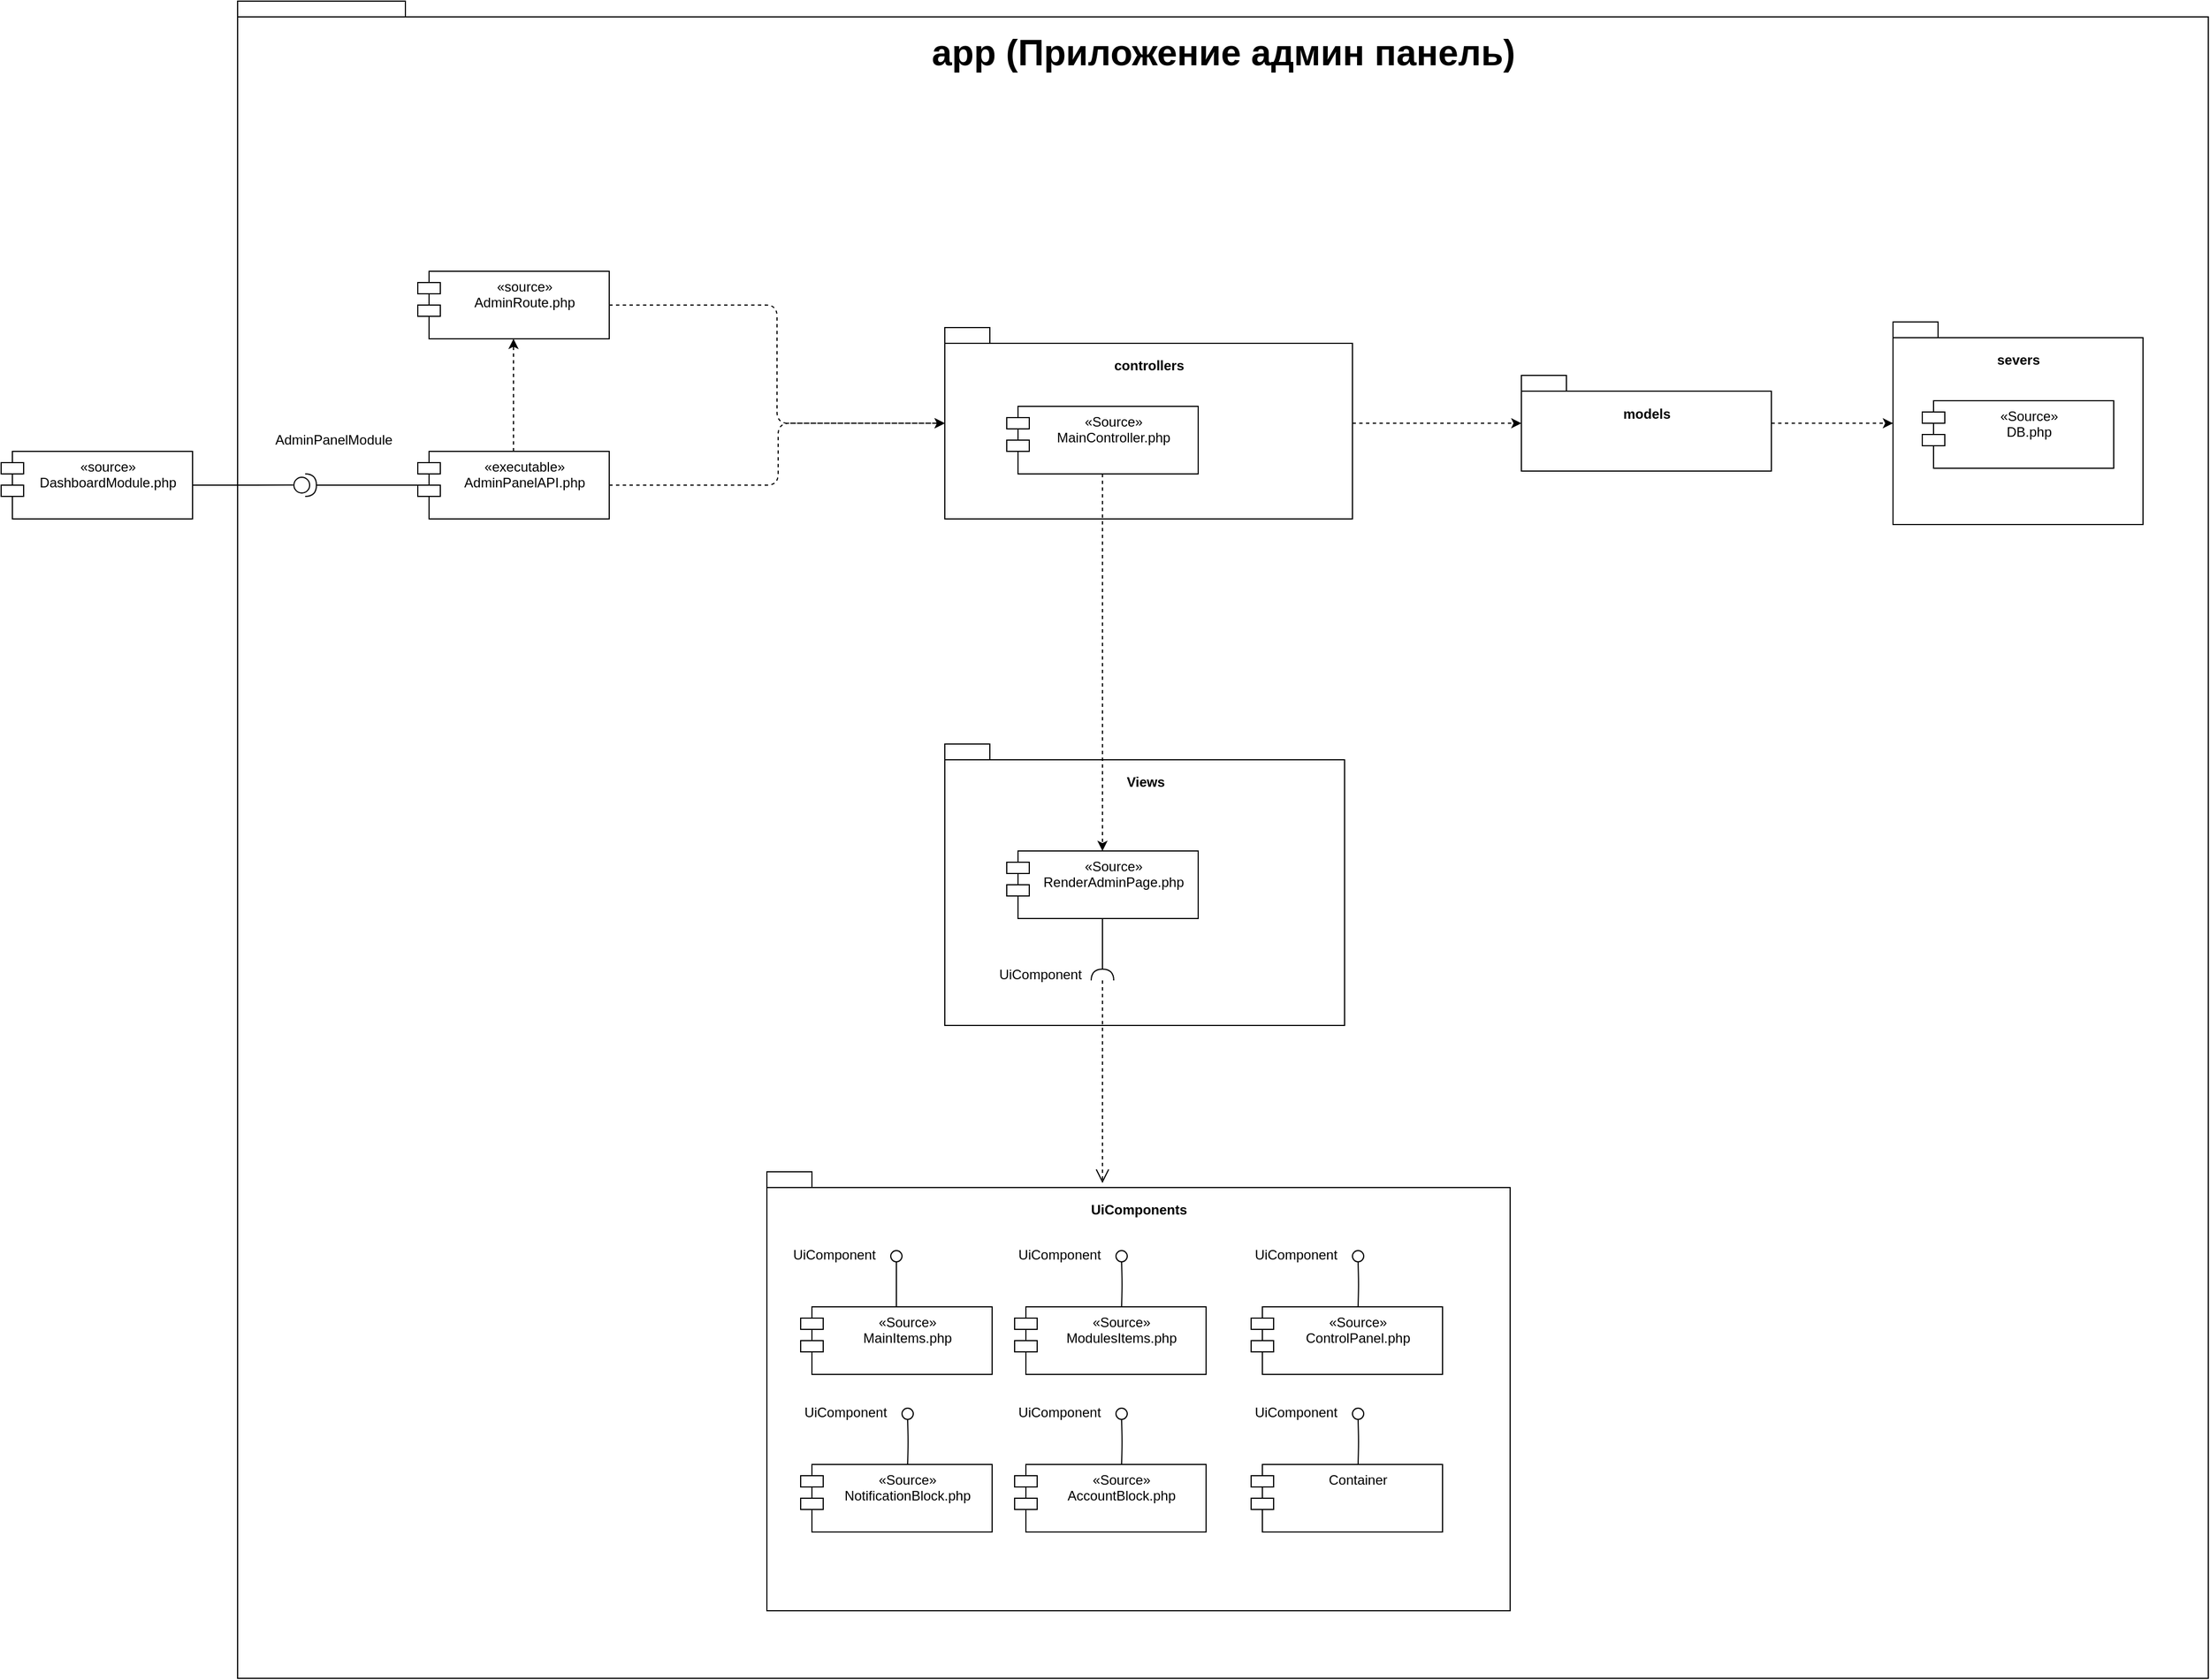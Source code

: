 <mxfile>
    <diagram name="Страница 1" id="XqwJs3OHlsFWiFqLp2U1">
        <mxGraphModel dx="2643" dy="2860" grid="1" gridSize="10" guides="1" tooltips="1" connect="1" arrows="1" fold="1" page="1" pageScale="1" pageWidth="850" pageHeight="1100" math="0" shadow="0">
            <root>
                <mxCell id="0"/>
                <mxCell id="1" parent="0"/>
                <mxCell id="221" value="app (Приложение админ панель)" style="shape=folder;fontStyle=1;spacingTop=20;tabWidth=40;tabHeight=14;tabPosition=left;html=1;fontSize=32;verticalAlign=top;" vertex="1" parent="1">
                    <mxGeometry x="-380" y="-500" width="1750" height="1490" as="geometry"/>
                </mxCell>
                <mxCell id="201" style="edgeStyle=orthogonalEdgeStyle;rounded=1;html=1;dashed=1;" edge="1" parent="1" source="187" target="198">
                    <mxGeometry relative="1" as="geometry"/>
                </mxCell>
                <mxCell id="187" value="controllers" style="shape=folder;fontStyle=1;spacingTop=20;tabWidth=40;tabHeight=14;tabPosition=left;html=1;verticalAlign=top;" vertex="1" parent="1">
                    <mxGeometry x="248" y="-210" width="362" height="170" as="geometry"/>
                </mxCell>
                <mxCell id="86" value="" style="group" parent="1" vertex="1" connectable="0">
                    <mxGeometry x="248" y="160" width="355" height="250" as="geometry"/>
                </mxCell>
                <mxCell id="59" value="Views" style="shape=folder;fontStyle=1;spacingTop=20;tabWidth=40;tabHeight=14;tabPosition=left;html=1;fontColor=default;verticalAlign=top;" parent="86" vertex="1">
                    <mxGeometry width="355" height="250" as="geometry"/>
                </mxCell>
                <mxCell id="4" value="«Source»&#10;RenderAdminPage.php" style="shape=module;align=left;spacingLeft=20;align=center;verticalAlign=top;" parent="86" vertex="1">
                    <mxGeometry x="55" y="95" width="170" height="60" as="geometry"/>
                </mxCell>
                <mxCell id="5" value="" style="rounded=0;orthogonalLoop=1;jettySize=auto;html=1;endArrow=none;endFill=0;sketch=0;sourcePerimeterSpacing=0;targetPerimeterSpacing=0;" parent="86" source="4" target="51" edge="1">
                    <mxGeometry relative="1" as="geometry">
                        <mxPoint x="130" y="290" as="sourcePoint"/>
                        <mxPoint x="140" y="267.5" as="targetPoint"/>
                    </mxGeometry>
                </mxCell>
                <mxCell id="11" value="UiComponent" style="text;html=1;strokeColor=none;fillColor=none;align=center;verticalAlign=middle;whiteSpace=wrap;rounded=0;" parent="86" vertex="1">
                    <mxGeometry x="45" y="198.75" width="80" height="12.5" as="geometry"/>
                </mxCell>
                <mxCell id="51" value="" style="shape=requiredInterface;html=1;verticalLabelPosition=bottom;sketch=0;rotation=-90;fontColor=default;" parent="86" vertex="1">
                    <mxGeometry x="135" y="195" width="10" height="20" as="geometry"/>
                </mxCell>
                <mxCell id="107" style="edgeStyle=orthogonalEdgeStyle;rounded=1;jumpStyle=none;html=1;dashed=1;strokeWidth=1;fontSize=12;fontColor=default;startArrow=none;startFill=0;endArrow=open;endFill=0;endSize=10;" parent="1" source="51" edge="1">
                    <mxGeometry relative="1" as="geometry">
                        <mxPoint x="388" y="550" as="targetPoint"/>
                    </mxGeometry>
                </mxCell>
                <mxCell id="197" style="edgeStyle=orthogonalEdgeStyle;rounded=1;html=1;dashed=1;" edge="1" parent="1" source="163" target="187">
                    <mxGeometry relative="1" as="geometry"/>
                </mxCell>
                <mxCell id="163" value="«source»&#10;AdminRoute.php" style="shape=module;align=left;spacingLeft=20;align=center;verticalAlign=top;" vertex="1" parent="1">
                    <mxGeometry x="-220" y="-260" width="170" height="60" as="geometry"/>
                </mxCell>
                <mxCell id="177" style="edgeStyle=orthogonalEdgeStyle;rounded=1;html=1;dashed=1;" edge="1" parent="1" source="168" target="163">
                    <mxGeometry relative="1" as="geometry"/>
                </mxCell>
                <mxCell id="200" style="edgeStyle=orthogonalEdgeStyle;rounded=1;html=1;dashed=1;" edge="1" parent="1" source="168" target="187">
                    <mxGeometry relative="1" as="geometry">
                        <Array as="points">
                            <mxPoint x="100" y="-70"/>
                            <mxPoint x="100" y="-125"/>
                        </Array>
                    </mxGeometry>
                </mxCell>
                <mxCell id="168" value="«executable»&#10;AdminPanelAPI.php" style="shape=module;align=left;spacingLeft=20;align=center;verticalAlign=top;" vertex="1" parent="1">
                    <mxGeometry x="-220" y="-100" width="170" height="60" as="geometry"/>
                </mxCell>
                <mxCell id="173" value="AdminPanelModule" style="text;html=1;align=center;verticalAlign=middle;resizable=0;points=[];autosize=1;strokeColor=none;fillColor=none;" vertex="1" parent="1">
                    <mxGeometry x="-360" y="-125" width="130" height="30" as="geometry"/>
                </mxCell>
                <mxCell id="137" style="edgeStyle=orthogonalEdgeStyle;rounded=1;jumpStyle=none;html=1;strokeWidth=1;fontColor=default;startArrow=none;startFill=0;endArrow=none;endFill=0;endSize=10;exitX=1;exitY=0.5;exitDx=0;exitDy=0;entryX=-0.031;entryY=0.495;entryDx=0;entryDy=0;entryPerimeter=0;" edge="1" parent="1" source="138" target="218">
                    <mxGeometry relative="1" as="geometry">
                        <mxPoint x="-505" y="-110" as="sourcePoint"/>
                        <mxPoint x="-370" y="-70" as="targetPoint"/>
                        <Array as="points"/>
                    </mxGeometry>
                </mxCell>
                <mxCell id="138" value="«source»&#10;DashboardModule.php" style="shape=module;align=left;spacingLeft=20;align=center;verticalAlign=top;" vertex="1" parent="1">
                    <mxGeometry x="-590" y="-100" width="170" height="60" as="geometry"/>
                </mxCell>
                <mxCell id="185" style="edgeStyle=orthogonalEdgeStyle;rounded=1;html=1;dashed=1;" edge="1" parent="1" source="178" target="4">
                    <mxGeometry relative="1" as="geometry"/>
                </mxCell>
                <mxCell id="178" value="«Source»&#10;MainController.php" style="shape=module;align=left;spacingLeft=20;align=center;verticalAlign=top;" vertex="1" parent="1">
                    <mxGeometry x="303" y="-140" width="170" height="60" as="geometry"/>
                </mxCell>
                <mxCell id="205" style="edgeStyle=orthogonalEdgeStyle;rounded=1;html=1;dashed=1;" edge="1" parent="1" source="198" target="203">
                    <mxGeometry relative="1" as="geometry"/>
                </mxCell>
                <mxCell id="198" value="models" style="shape=folder;fontStyle=1;spacingTop=20;tabWidth=40;tabHeight=14;tabPosition=left;html=1;verticalAlign=top;" vertex="1" parent="1">
                    <mxGeometry x="760" y="-167.5" width="222" height="85" as="geometry"/>
                </mxCell>
                <mxCell id="203" value="severs" style="shape=folder;fontStyle=1;spacingTop=20;tabWidth=40;tabHeight=14;tabPosition=left;html=1;verticalAlign=top;" vertex="1" parent="1">
                    <mxGeometry x="1090" y="-215" width="222" height="180" as="geometry"/>
                </mxCell>
                <mxCell id="204" value="«Source»&#10;DB.php" style="shape=module;align=left;spacingLeft=20;align=center;verticalAlign=top;" vertex="1" parent="1">
                    <mxGeometry x="1116" y="-145" width="170" height="60" as="geometry"/>
                </mxCell>
                <mxCell id="209" value="" style="group" vertex="1" connectable="0" parent="1">
                    <mxGeometry x="90" y="540" width="660" height="390" as="geometry"/>
                </mxCell>
                <mxCell id="49" value="UiComponents" style="shape=folder;fontStyle=1;spacingTop=20;tabWidth=40;tabHeight=14;tabPosition=left;align=center;spacing=2;fontColor=default;html=1;verticalAlign=top;movable=0;resizable=0;rotatable=0;deletable=0;editable=0;connectable=0;" parent="209" vertex="1">
                    <mxGeometry width="660" height="390" as="geometry"/>
                </mxCell>
                <mxCell id="53" value="«Source»&#10;MainItems.php" style="shape=module;align=left;spacingLeft=20;align=center;verticalAlign=top;" parent="209" vertex="1">
                    <mxGeometry x="30" y="120" width="170" height="60" as="geometry"/>
                </mxCell>
                <mxCell id="54" value="«Source»&#10;ModulesItems.php" style="shape=module;align=left;spacingLeft=20;align=center;verticalAlign=top;" parent="209" vertex="1">
                    <mxGeometry x="220" y="120" width="170" height="60" as="geometry"/>
                </mxCell>
                <mxCell id="55" value="«Source»&#10;ControlPanel.php" style="shape=module;align=left;spacingLeft=20;align=center;verticalAlign=top;" parent="209" vertex="1">
                    <mxGeometry x="430" y="120" width="170" height="60" as="geometry"/>
                </mxCell>
                <mxCell id="56" value="«Source»&#10;NotificationBlock.php" style="shape=module;align=left;spacingLeft=20;align=center;verticalAlign=top;" parent="209" vertex="1">
                    <mxGeometry x="30" y="260" width="170" height="60" as="geometry"/>
                </mxCell>
                <mxCell id="57" value="«Source»&#10;AccountBlock.php" style="shape=module;align=left;spacingLeft=20;align=center;verticalAlign=top;" parent="209" vertex="1">
                    <mxGeometry x="220" y="260" width="170" height="60" as="geometry"/>
                </mxCell>
                <mxCell id="58" value="Container" style="shape=module;align=left;spacingLeft=20;align=center;verticalAlign=top;" parent="209" vertex="1">
                    <mxGeometry x="430" y="260" width="170" height="60" as="geometry"/>
                </mxCell>
                <mxCell id="82" value="" style="ellipse;whiteSpace=wrap;html=1;align=center;aspect=fixed;resizable=0;points=[];outlineConnect=0;sketch=0;strokeWidth=1;fontSize=12;" parent="209" vertex="1">
                    <mxGeometry x="110" y="70" width="10" height="10" as="geometry"/>
                </mxCell>
                <mxCell id="83" style="edgeStyle=orthogonalEdgeStyle;rounded=1;jumpStyle=none;html=1;strokeWidth=1;fontColor=default;startArrow=none;startFill=0;endArrow=none;endFill=0;endSize=10;" parent="209" source="53" target="82" edge="1">
                    <mxGeometry relative="1" as="geometry">
                        <mxPoint x="115" y="72.5" as="sourcePoint"/>
                    </mxGeometry>
                </mxCell>
                <mxCell id="85" value="UiComponent" style="text;html=1;strokeColor=none;fillColor=none;align=center;verticalAlign=middle;whiteSpace=wrap;rounded=0;" parent="209" vertex="1">
                    <mxGeometry x="20" y="67.5" width="80" height="12.5" as="geometry"/>
                </mxCell>
                <mxCell id="92" value="" style="ellipse;whiteSpace=wrap;html=1;align=center;aspect=fixed;resizable=0;points=[];outlineConnect=0;sketch=0;strokeWidth=1;fontSize=12;" parent="209" vertex="1">
                    <mxGeometry x="310" y="70" width="10" height="10" as="geometry"/>
                </mxCell>
                <mxCell id="93" style="edgeStyle=orthogonalEdgeStyle;rounded=1;jumpStyle=none;html=1;strokeWidth=1;fontColor=default;startArrow=none;startFill=0;endArrow=none;endFill=0;endSize=10;" parent="209" target="92" edge="1">
                    <mxGeometry relative="1" as="geometry">
                        <mxPoint x="315" y="120" as="sourcePoint"/>
                    </mxGeometry>
                </mxCell>
                <mxCell id="94" value="UiComponent" style="text;html=1;strokeColor=none;fillColor=none;align=center;verticalAlign=middle;whiteSpace=wrap;rounded=0;" parent="209" vertex="1">
                    <mxGeometry x="220" y="67.5" width="80" height="12.5" as="geometry"/>
                </mxCell>
                <mxCell id="95" value="" style="ellipse;whiteSpace=wrap;html=1;align=center;aspect=fixed;resizable=0;points=[];outlineConnect=0;sketch=0;strokeWidth=1;fontSize=12;" parent="209" vertex="1">
                    <mxGeometry x="520" y="70" width="10" height="10" as="geometry"/>
                </mxCell>
                <mxCell id="96" style="edgeStyle=orthogonalEdgeStyle;rounded=1;jumpStyle=none;html=1;strokeWidth=1;fontColor=default;startArrow=none;startFill=0;endArrow=none;endFill=0;endSize=10;" parent="209" target="95" edge="1">
                    <mxGeometry relative="1" as="geometry">
                        <mxPoint x="525" y="120" as="sourcePoint"/>
                    </mxGeometry>
                </mxCell>
                <mxCell id="97" value="UiComponent" style="text;html=1;strokeColor=none;fillColor=none;align=center;verticalAlign=middle;whiteSpace=wrap;rounded=0;" parent="209" vertex="1">
                    <mxGeometry x="430" y="67.5" width="80" height="12.5" as="geometry"/>
                </mxCell>
                <mxCell id="98" value="" style="ellipse;whiteSpace=wrap;html=1;align=center;aspect=fixed;resizable=0;points=[];outlineConnect=0;sketch=0;strokeWidth=1;fontSize=12;" parent="209" vertex="1">
                    <mxGeometry x="520" y="210" width="10" height="10" as="geometry"/>
                </mxCell>
                <mxCell id="99" style="edgeStyle=orthogonalEdgeStyle;rounded=1;jumpStyle=none;html=1;strokeWidth=1;fontColor=default;startArrow=none;startFill=0;endArrow=none;endFill=0;endSize=10;" parent="209" target="98" edge="1">
                    <mxGeometry relative="1" as="geometry">
                        <mxPoint x="525" y="260" as="sourcePoint"/>
                    </mxGeometry>
                </mxCell>
                <mxCell id="100" value="UiComponent" style="text;html=1;strokeColor=none;fillColor=none;align=center;verticalAlign=middle;whiteSpace=wrap;rounded=0;" parent="209" vertex="1">
                    <mxGeometry x="430" y="207.5" width="80" height="12.5" as="geometry"/>
                </mxCell>
                <mxCell id="101" value="" style="ellipse;whiteSpace=wrap;html=1;align=center;aspect=fixed;resizable=0;points=[];outlineConnect=0;sketch=0;strokeWidth=1;fontSize=12;" parent="209" vertex="1">
                    <mxGeometry x="310" y="210" width="10" height="10" as="geometry"/>
                </mxCell>
                <mxCell id="102" style="edgeStyle=orthogonalEdgeStyle;rounded=1;jumpStyle=none;html=1;strokeWidth=1;fontColor=default;startArrow=none;startFill=0;endArrow=none;endFill=0;endSize=10;" parent="209" target="101" edge="1">
                    <mxGeometry relative="1" as="geometry">
                        <mxPoint x="315" y="260" as="sourcePoint"/>
                    </mxGeometry>
                </mxCell>
                <mxCell id="103" value="UiComponent" style="text;html=1;strokeColor=none;fillColor=none;align=center;verticalAlign=middle;whiteSpace=wrap;rounded=0;" parent="209" vertex="1">
                    <mxGeometry x="220" y="207.5" width="80" height="12.5" as="geometry"/>
                </mxCell>
                <mxCell id="104" value="" style="ellipse;whiteSpace=wrap;html=1;align=center;aspect=fixed;resizable=0;points=[];outlineConnect=0;sketch=0;strokeWidth=1;fontSize=12;" parent="209" vertex="1">
                    <mxGeometry x="120" y="210" width="10" height="10" as="geometry"/>
                </mxCell>
                <mxCell id="105" style="edgeStyle=orthogonalEdgeStyle;rounded=1;jumpStyle=none;html=1;strokeWidth=1;fontColor=default;startArrow=none;startFill=0;endArrow=none;endFill=0;endSize=10;" parent="209" target="104" edge="1">
                    <mxGeometry relative="1" as="geometry">
                        <mxPoint x="125" y="260" as="sourcePoint"/>
                    </mxGeometry>
                </mxCell>
                <mxCell id="106" value="UiComponent" style="text;html=1;strokeColor=none;fillColor=none;align=center;verticalAlign=middle;whiteSpace=wrap;rounded=0;" parent="209" vertex="1">
                    <mxGeometry x="30" y="207.5" width="80" height="12.5" as="geometry"/>
                </mxCell>
                <mxCell id="218" value="" style="shape=providedRequiredInterface;html=1;verticalLabelPosition=bottom;sketch=0;movable=1;resizable=1;rotatable=1;deletable=1;editable=1;connectable=1;fontSize=32;" vertex="1" parent="1">
                    <mxGeometry x="-330" y="-80" width="20" height="20" as="geometry"/>
                </mxCell>
                <mxCell id="220" style="edgeStyle=orthogonalEdgeStyle;rounded=1;jumpStyle=none;html=1;strokeWidth=1;fontColor=default;startArrow=none;startFill=0;endArrow=none;endFill=0;endSize=10;exitX=1;exitY=0.5;exitDx=0;exitDy=0;exitPerimeter=0;" edge="1" parent="1" source="218" target="168">
                    <mxGeometry relative="1" as="geometry">
                        <mxPoint x="-319.4" y="-69.9" as="sourcePoint"/>
                        <mxPoint x="-270.02" y="-70.0" as="targetPoint"/>
                        <Array as="points"/>
                    </mxGeometry>
                </mxCell>
            </root>
        </mxGraphModel>
    </diagram>
</mxfile>